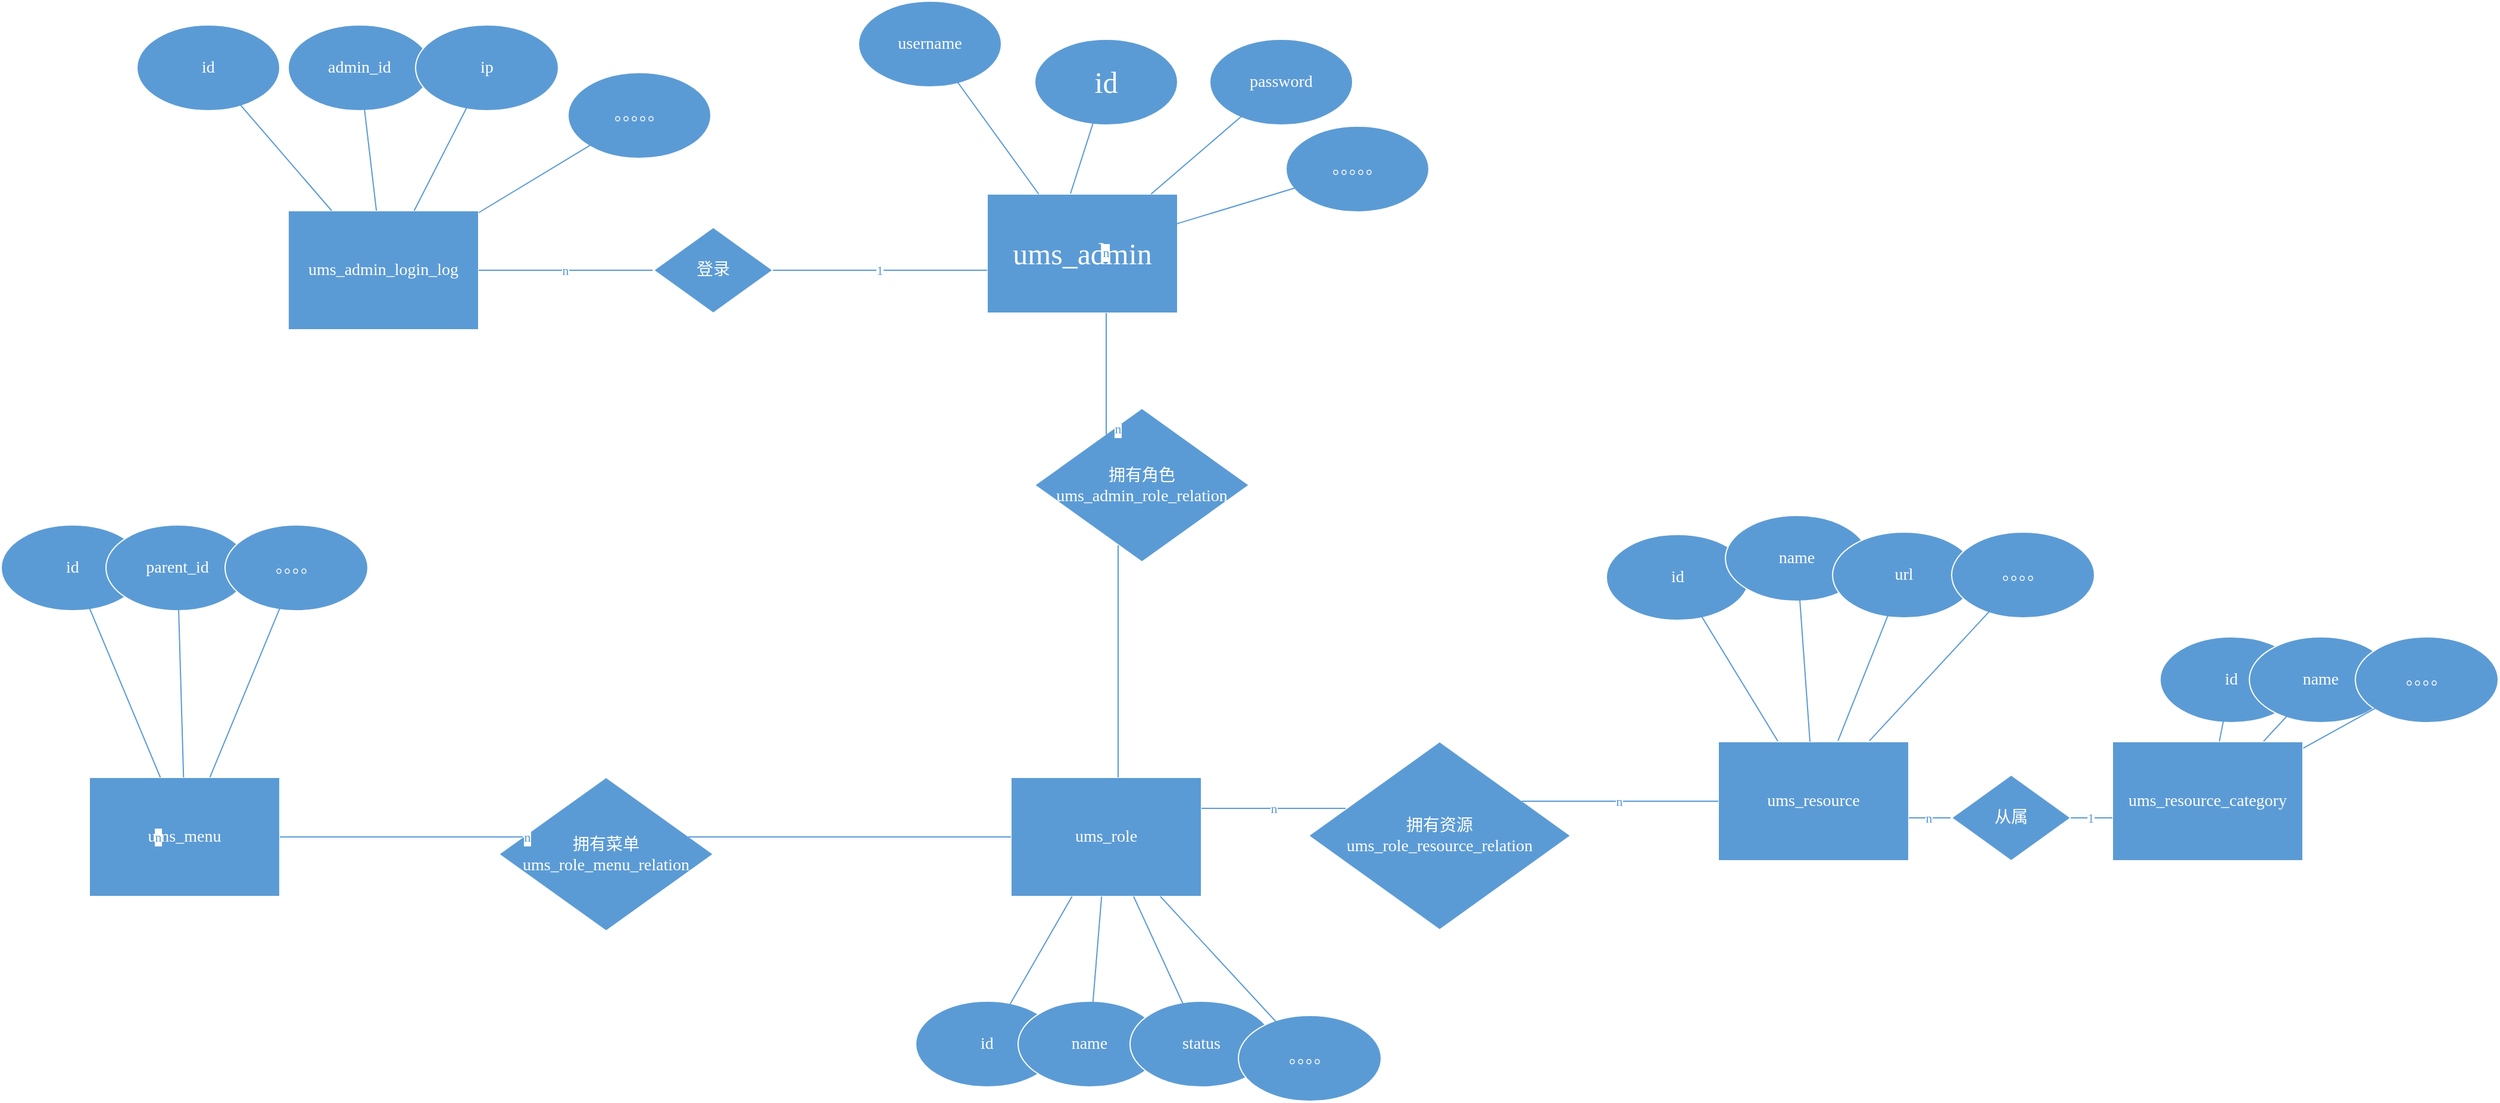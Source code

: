 <mxfile version="13.9.5" type="device"><diagram name="页-1" id="页-1"><mxGraphModel dx="1707" dy="987" grid="1" gridSize="10" guides="1" tooltips="1" connect="1" arrows="1" fold="1" page="1" pageScale="1" pageWidth="827" pageHeight="1169" math="0" shadow="0"><root><mxCell id="0"/><mxCell id="1" value="连接线" parent="0"/><mxCell id="2" value="&lt;font style=&quot;font-size:25px;font-family:SimSun;color:#ffffff;direction:ltr;letter-spacing:0px;line-height:120%;opacity:1&quot;&gt;ums_admin&lt;br/&gt;&lt;/font&gt;" style="verticalAlign=middle;align=center;vsdxID=1;fillColor=#5b9bd5;gradientColor=none;shape=stencil(nZBLDoAgDERP0z3SIyjew0SURgSD+Lu9kMZoXLhwN9O+tukAlrNpJg1SzDH4QW/URgNYgZTkjA4UkwJUgGXng+6DX1zLfmoymdXo17xh5zmRJ6Q42BWCfc2oJfdAr+Yv+AP9Cb7OJ3H/2JG1HNGz/84klThPVCc=);strokeColor=#ffffff;labelBackgroundColor=none;rounded=0;html=1;whiteSpace=wrap;" parent="1" vertex="1"><mxGeometry x="909" y="358" width="160" height="100" as="geometry"/></mxCell><mxCell id="3" style="vsdxID=2;fillColor=#5b9bd5;gradientColor=none;shape=stencil(vVHLDsIgEPwajiQI6RfU+h8bu22JCGRB2/69kG1iazx58DazM/vIjjBtmiCi0CplCjecbZ8nYc5Ca+snJJsLEqYTph0C4Ujh4XvmEaqzont41gkL96naodXKrGF6YSfQtUi0OXXDVlqPfJNP6usotUhYbJIUMmQb/GGrAxpRljVycDBuc1hKM2LclX8/7H9nFfB+82Cd45T2+mcspcSRmu4F);strokeColor=#ffffff;labelBackgroundColor=none;rounded=0;html=1;whiteSpace=wrap;" parent="1" vertex="1"><mxGeometry x="949" y="228" width="120" height="72" as="geometry"/></mxCell><mxCell id="4" style="vsdxID=3;fillColor=#5b9bd5;gradientColor=none;shape=stencil(XY9LDoAgDERP0z22MXGPeg8TUYgKBvF3eyFdKO5m2td2CiQ33a0KUGzBu0mdpg8aqAZEY7XyJkQF1ADJwXk1erfbnv3aJTKpxR1pw8VzpUgjKO7MtozOxn5QLDO0qDI2ivcGx/v2/nliiX+h5gE=);strokeColor=#5b9bd5;labelBackgroundColor=none;rounded=0;html=1;whiteSpace=wrap;" parent="3" vertex="1"><mxGeometry width="120" height="72" as="geometry"/></mxCell><mxCell id="5" value="&lt;font style=&quot;font-size:25px;font-family:SimSun;color:#ffffff;direction:ltr;letter-spacing:0px;line-height:120%;opacity:1&quot;&gt;id&lt;br/&gt;&lt;/font&gt;" style="text;vsdxID=2;fillColor=none;gradientColor=none;strokeColor=none;labelBackgroundColor=none;rounded=0;html=1;whiteSpace=wrap;verticalAlign=middle;align=center;;html=1;" parent="3" vertex="1"><mxGeometry width="120" height="72" as="geometry"/></mxCell><mxCell id="6" style="vsdxID=5;fillColor=#5b9bd5;gradientColor=none;shape=stencil(vVHLDsIgEPwajiQI6RfU+h8bu22JCGRB2/69kG1iazx58DazM/vIjjBtmiCi0CplCjecbZ8nYc5Ca+snJJsLEqYTph0C4Ujh4XvmEaqzont41gkL96naodXKrGF6YSfQtUi0OXXDVlqPfJNP6usotUhYbJIUMmQb/GGrAxpRljVycDBuc1hKM2LclX8/7H9nFfB+82Cd45T2+mcspcSRmu4F);strokeColor=#ffffff;labelBackgroundColor=none;rounded=0;html=1;whiteSpace=wrap;" parent="1" vertex="1"><mxGeometry x="801" y="196" width="120" height="72" as="geometry"/></mxCell><mxCell id="7" style="vsdxID=6;fillColor=#5b9bd5;gradientColor=none;shape=stencil(UzV2Ls5ILEhVNTIoLinKz04tz0wpyVA1dlE1MsrMy0gtyiwBslSNXVWNndPyi1LTi/JL81Ig/IJEkEoQKze/DGRCBUSfqQFIi5FBJQrXDaI0JzMPSamhkZmegTmKcqAGZPVABsIeiBOR5dDdBBSC+MfYFQA=);strokeColor=#5b9bd5;labelBackgroundColor=none;rounded=0;html=1;whiteSpace=wrap;" parent="6" vertex="1"><mxGeometry width="120" height="72" as="geometry"/></mxCell><mxCell id="8" value="&lt;font style=&quot;font-size:14px;font-family:SimSun;color:#ffffff;direction:ltr;letter-spacing:0px;line-height:120%;opacity:1&quot;&gt;username&lt;br/&gt;&lt;/font&gt;" style="text;vsdxID=5;fillColor=none;gradientColor=none;strokeColor=none;labelBackgroundColor=none;rounded=0;html=1;whiteSpace=wrap;verticalAlign=middle;align=center;;html=1;" parent="6" vertex="1"><mxGeometry width="120" height="72" as="geometry"/></mxCell><mxCell id="9" style="vsdxID=7;fillColor=#5b9bd5;gradientColor=none;shape=stencil(vVHLDsIgEPwajiQI6RfU+h8bu22JCGRB2/69kG1iazx58DazM/vIjjBtmiCi0CplCjecbZ8nYc5Ca+snJJsLEqYTph0C4Ujh4XvmEaqzont41gkL96naodXKrGF6YSfQtUi0OXXDVlqPfJNP6usotUhYbJIUMmQb/GGrAxpRljVycDBuc1hKM2LclX8/7H9nFfB+82Cd45T2+mcspcSRmu4F);strokeColor=#ffffff;labelBackgroundColor=none;rounded=0;html=1;whiteSpace=wrap;" parent="1" vertex="1"><mxGeometry x="1096" y="228" width="120" height="72" as="geometry"/></mxCell><mxCell id="10" style="vsdxID=8;fillColor=#5b9bd5;gradientColor=none;shape=stencil(UzV2Ls5ILEhVNTIoLinKz04tz0wpyVA1dlE1MsrMy0gtyiwBslSNXVWNndPyi1LTi/JL81Ig/IJEkEoQKze/DGRCBUSfqQFIi5FBJQrXDaI0JzMPSamuiaGeoRGKckMLAz1TM2QtQAbCKogrkeXQnQUUgnjJ2BUA);strokeColor=#5b9bd5;labelBackgroundColor=none;rounded=0;html=1;whiteSpace=wrap;" parent="9" vertex="1"><mxGeometry width="120" height="72" as="geometry"/></mxCell><mxCell id="11" value="&lt;font style=&quot;font-size:14px;font-family:SimSun;color:#ffffff;direction:ltr;letter-spacing:0px;line-height:120%;opacity:1&quot;&gt;password&lt;br/&gt;&lt;/font&gt;" style="text;vsdxID=7;fillColor=none;gradientColor=none;strokeColor=none;labelBackgroundColor=none;rounded=0;html=1;whiteSpace=wrap;verticalAlign=middle;align=center;;html=1;" parent="9" vertex="1"><mxGeometry width="120" height="72" as="geometry"/></mxCell><mxCell id="12" style="vsdxID=9;fillColor=#5b9bd5;gradientColor=none;shape=stencil(vVHLDsIgEPwajiQI6RfU+h8bu22JCGRB2/69kG1iazx58DazM/vIjjBtmiCi0CplCjecbZ8nYc5Ca+snJJsLEqYTph0C4Ujh4XvmEaqzont41gkL96naodXKrGF6YSfQtUi0OXXDVlqPfJNP6usotUhYbJIUMmQb/GGrAxpRljVycDBuc1hKM2LclX8/7H9nFfB+82Cd45T2+mcspcSRmu4F);strokeColor=#ffffff;labelBackgroundColor=none;rounded=0;html=1;whiteSpace=wrap;" parent="1" vertex="1"><mxGeometry x="1160" y="301" width="120" height="72" as="geometry"/></mxCell><mxCell id="13" style="vsdxID=10;fillColor=#5b9bd5;gradientColor=none;shape=stencil(UzV2Ls5ILEhVNTIoLinKz04tz0wpyVA1dlE1MsrMy0gtyiwBslSNXVWNndPyi1LTi/JL81Ig/IJEkEoQKze/DGRCBUSfqQFIi5FBJQrXDaI0JzMPSamuuZmesSWKckNDYz0LZB1ABsImiCOR5dBdBRSC+MjYFQA=);strokeColor=#5b9bd5;labelBackgroundColor=none;rounded=0;html=1;whiteSpace=wrap;" parent="12" vertex="1"><mxGeometry width="120" height="72" as="geometry"/></mxCell><mxCell id="14" value="&lt;p style=&quot;align:center;margin-left:0;margin-right:0;margin-top:0px;margin-bottom:0px;text-indent:0;valign:middle;direction:ltr;&quot;&gt;&lt;font style=&quot;font-size:14px;font-family:SimSun;color:#ffffff;direction:ltr;letter-spacing:0px;line-height:120%;opacity:1&quot;&gt;。。。。。&lt;/font&gt;&lt;font style=&quot;font-size:14px;font-family:Themed;color:#ffffff;direction:ltr;letter-spacing:0px;line-height:120%;opacity:1&quot;&gt;&lt;br/&gt;&lt;/font&gt;&lt;/p&gt;" style="text;vsdxID=9;fillColor=none;gradientColor=none;strokeColor=none;labelBackgroundColor=none;rounded=0;html=1;whiteSpace=wrap;verticalAlign=middle;align=center;;html=1;" parent="12" vertex="1"><mxGeometry width="120" height="72" as="geometry"/></mxCell><mxCell id="15" value="&lt;font style=&quot;font-size:14px;font-family:SimSun;color:#ffffff;direction:ltr;letter-spacing:0px;line-height:120%;opacity:1&quot;&gt;登录&lt;br/&gt;&lt;/font&gt;" style="verticalAlign=middle;align=center;vsdxID=11;fillColor=#5b9bd5;gradientColor=none;shape=stencil(nZBNDoUgDIRP0z3SeAKf3sNElEYEg/h3+wdpjIaFC3cz9OukDGC16HZWIMUSvBvVTl3QgD+QkqxWnkJUgDVg1TuvBu9W27Gf20QmNbktJRy8V4q0IsXJthDsG2YN2Qd7DS+4fGGz3Bfyc2Z2axT3J3syhjt6zvNS4hMXivUf);strokeColor=#ffffff;labelBackgroundColor=none;rounded=0;html=1;whiteSpace=wrap;" parent="1" vertex="1"><mxGeometry x="629" y="386" width="100" height="72" as="geometry"/></mxCell><mxCell id="16" style="vsdxID=12;fillColor=none;gradientColor=none;shape=stencil(fY9LDoAgDERP0z3SeALFe5iI0qhAEH+3F9KFxIW7mfa1nQI2m+m9Bim2GNysTxqiAWxBSrJGB4pJASrAZnRBT8HtdmDv+0xmtbojb7h4TuQJKW52NduOyYVsQVbij03iPcHpyt43TirxK6ge);strokeColor=#5b9bd5;labelBackgroundColor=#ffffff;rounded=0;html=1;whiteSpace=wrap;" parent="1" vertex="1"><mxGeometry x="729" y="412" width="180" height="20" as="geometry"/></mxCell><mxCell id="17" value="&lt;font style=&quot;font-size:11px;font-family:SimSun;color:#5c9bd5;direction:ltr;letter-spacing:0px;line-height:120%;opacity:1&quot;&gt;1&lt;br/&gt;&lt;/font&gt;" style="text;vsdxID=12;fillColor=none;gradientColor=none;strokeColor=none;labelBackgroundColor=#ffffff;rounded=0;html=1;whiteSpace=wrap;verticalAlign=middle;align=center;;html=1;" parent="16" vertex="1"><mxGeometry x="61.78" y="-2.42" width="56.44" height="24.84" as="geometry"/></mxCell><mxCell id="18" value="&lt;font style=&quot;font-size:14px;font-family:SimSun;color:#ffffff;direction:ltr;letter-spacing:0px;line-height:120%;opacity:1&quot;&gt;ums_admin_login_log&lt;br/&gt;&lt;/font&gt;" style="verticalAlign=middle;align=center;vsdxID=17;fillColor=#5b9bd5;gradientColor=none;shape=stencil(nZBLDoAgDERP0z3SIyjew0SURgSD+Lu9kMZoXLhwN9O+tukAlrNpJg1SzDH4QW/URgNYgZTkjA4UkwJUgGXng+6DX1zLfmoymdXo17xh5zmRJ6Q42BWCfc2oJfdAr+Yv+AP9Cb7OJ3H/2JG1HNGz/84klThPVCc=);strokeColor=#ffffff;labelBackgroundColor=none;rounded=0;html=1;whiteSpace=wrap;" parent="1" vertex="1"><mxGeometry x="322" y="372" width="160" height="100" as="geometry"/></mxCell><mxCell id="19" style="vsdxID=18;fillColor=none;gradientColor=none;shape=stencil(fY9LDoAgDERP0z3SeALFe5iI0qhAEH+3F9KFxIW7mfa1nQI2m+m9Bim2GNysTxqiAWxBSrJGB4pJASrAZnRBT8HtdmDv+0xmtbojb7h4TuQJKW52NduOyYVsQVbij03iPcHpyt43TirxK6ge);strokeColor=#5b9bd5;labelBackgroundColor=#ffffff;rounded=0;html=1;whiteSpace=wrap;" parent="1" vertex="1"><mxGeometry x="482" y="412" width="146" height="20" as="geometry"/></mxCell><mxCell id="20" value="&lt;font style=&quot;font-size:11px;font-family:SimSun;color:#5c9bd5;direction:ltr;letter-spacing:0px;line-height:120%;opacity:1&quot;&gt;n&lt;br/&gt;&lt;/font&gt;" style="text;vsdxID=18;fillColor=none;gradientColor=none;strokeColor=none;labelBackgroundColor=#ffffff;rounded=0;html=1;whiteSpace=wrap;verticalAlign=middle;align=center;;html=1;" parent="19" vertex="1"><mxGeometry x="45.13" y="-2.42" width="56.44" height="24.84" as="geometry"/></mxCell><mxCell id="21" style="vsdxID=23;fillColor=#5b9bd5;gradientColor=none;shape=stencil(vVHLDsIgEPwajiQI6RfU+h8bu22JCGRB2/69kG1iazx58DazM/vIjjBtmiCi0CplCjecbZ8nYc5Ca+snJJsLEqYTph0C4Ujh4XvmEaqzont41gkL96naodXKrGF6YSfQtUi0OXXDVlqPfJNP6usotUhYbJIUMmQb/GGrAxpRljVycDBuc1hKM2LclX8/7H9nFfB+82Cd45T2+mcspcSRmu4F);strokeColor=#ffffff;labelBackgroundColor=none;rounded=0;html=1;whiteSpace=wrap;" parent="1" vertex="1"><mxGeometry x="322" y="216" width="120" height="72" as="geometry"/></mxCell><mxCell id="22" style="vsdxID=24;fillColor=#5b9bd5;gradientColor=none;shape=stencil(XY9bDoQgDEVX01+DbQYX4GMfJKKQGcEAzmP3A+mH6N9te257C9RHo3YNKGIK/qk/dk4GaABE64wONmUFNAL1iw96Df5wM9e7KmRRm3+XDV/2PUSxoPhdyonRl3UVKtumkxcaW9nIrnZkcV7ikPXsniq3+CMa/w==);strokeColor=#5b9bd5;labelBackgroundColor=none;rounded=0;html=1;whiteSpace=wrap;" parent="21" vertex="1"><mxGeometry width="120" height="72" as="geometry"/></mxCell><mxCell id="23" value="&lt;font style=&quot;font-size:14px;font-family:SimSun;color:#ffffff;direction:ltr;letter-spacing:0px;line-height:120%;opacity:1&quot;&gt;admin_id&lt;br/&gt;&lt;/font&gt;" style="text;vsdxID=23;fillColor=none;gradientColor=none;strokeColor=none;labelBackgroundColor=none;rounded=0;html=1;whiteSpace=wrap;verticalAlign=middle;align=center;;html=1;" parent="21" vertex="1"><mxGeometry width="120" height="72" as="geometry"/></mxCell><mxCell id="24" style="vsdxID=25;fillColor=#5b9bd5;gradientColor=none;shape=stencil(vVHLDsIgEPwajiQI6RfU+h8bu22JCGRB2/69kG1iazx58DazM/vIjjBtmiCi0CplCjecbZ8nYc5Ca+snJJsLEqYTph0C4Ujh4XvmEaqzont41gkL96naodXKrGF6YSfQtUi0OXXDVlqPfJNP6usotUhYbJIUMmQb/GGrAxpRljVycDBuc1hKM2LclX8/7H9nFfB+82Cd45T2+mcspcSRmu4F);strokeColor=#ffffff;labelBackgroundColor=none;rounded=0;html=1;whiteSpace=wrap;" parent="1" vertex="1"><mxGeometry x="429" y="216" width="120" height="72" as="geometry"/></mxCell><mxCell id="25" style="vsdxID=26;fillColor=#5b9bd5;gradientColor=none;shape=stencil(UzV2Ls5ILEhVNTIoLinKz04tz0wpyVA1dlE1MsrMy0gtyiwBslSNXVWNndPyi1LTi/JL81Ig/IJEkEoQKze/DGRCBUSfqQFIi5FBJQrXDaI0JzMPSamuIYpSI0MzPTNzZOVABsIaiAuR5dCdBBSCeMfYFQA=);strokeColor=#5b9bd5;labelBackgroundColor=none;rounded=0;html=1;whiteSpace=wrap;" parent="24" vertex="1"><mxGeometry width="120" height="72" as="geometry"/></mxCell><mxCell id="26" value="&lt;font style=&quot;font-size:14px;font-family:SimSun;color:#ffffff;direction:ltr;letter-spacing:0px;line-height:120%;opacity:1&quot;&gt;ip&lt;br/&gt;&lt;/font&gt;" style="text;vsdxID=25;fillColor=none;gradientColor=none;strokeColor=none;labelBackgroundColor=none;rounded=0;html=1;whiteSpace=wrap;verticalAlign=middle;align=center;;html=1;" parent="24" vertex="1"><mxGeometry width="120" height="72" as="geometry"/></mxCell><mxCell id="27" style="vsdxID=27;fillColor=#5b9bd5;gradientColor=none;shape=stencil(vVHLDsIgEPwajiQI6RfU+h8bu22JCGRB2/69kG1iazx58DazM/vIjjBtmiCi0CplCjecbZ8nYc5Ca+snJJsLEqYTph0C4Ujh4XvmEaqzont41gkL96naodXKrGF6YSfQtUi0OXXDVlqPfJNP6usotUhYbJIUMmQb/GGrAxpRljVycDBuc1hKM2LclX8/7H9nFfB+82Cd45T2+mcspcSRmu4F);strokeColor=#ffffff;labelBackgroundColor=none;rounded=0;html=1;whiteSpace=wrap;" parent="1" vertex="1"><mxGeometry x="195" y="216" width="120" height="72" as="geometry"/></mxCell><mxCell id="28" style="vsdxID=28;fillColor=#5b9bd5;gradientColor=none;shape=stencil(XY9LDoUgDEVX06nBNmIc+9mHiShEBYP4PrsX0sHDN7ttz21vgdpTj4cCFGfwblVvMwUN1AGisVp5E6IC6oHa2Xm1eHfZietjTGRSu3ulDR/2VSJZUHwf5cDoZmyGliQLbB44lrKQdW6J4neKU+az/1ixxS9RfwM=);strokeColor=#5b9bd5;labelBackgroundColor=none;rounded=0;html=1;whiteSpace=wrap;" parent="27" vertex="1"><mxGeometry width="120" height="72" as="geometry"/></mxCell><mxCell id="29" value="&lt;font style=&quot;font-size:14px;font-family:SimSun;color:#ffffff;direction:ltr;letter-spacing:0px;line-height:120%;opacity:1&quot;&gt;id&lt;br/&gt;&lt;/font&gt;" style="text;vsdxID=27;fillColor=none;gradientColor=none;strokeColor=none;labelBackgroundColor=none;rounded=0;html=1;whiteSpace=wrap;verticalAlign=middle;align=center;;html=1;" parent="27" vertex="1"><mxGeometry width="120" height="72" as="geometry"/></mxCell><mxCell id="30" style="vsdxID=29;fillColor=#5b9bd5;gradientColor=none;shape=stencil(vVHLDsIgEPwajiQI6RfU+h8bu22JCGRB2/69kG1iazx58DazM/vIjjBtmiCi0CplCjecbZ8nYc5Ca+snJJsLEqYTph0C4Ujh4XvmEaqzont41gkL96naodXKrGF6YSfQtUi0OXXDVlqPfJNP6usotUhYbJIUMmQb/GGrAxpRljVycDBuc1hKM2LclX8/7H9nFfB+82Cd45T2+mcspcSRmu4F);strokeColor=#ffffff;labelBackgroundColor=none;rounded=0;html=1;whiteSpace=wrap;" parent="1" vertex="1"><mxGeometry x="557" y="256" width="120" height="72" as="geometry"/></mxCell><mxCell id="31" style="vsdxID=30;fillColor=#5b9bd5;gradientColor=none;shape=stencil(XY9NDoQgDIVP06UG26gH8OceJjJCVDCIM3r7gXQhunttv9e+AjW7GjYJKHbv7Cx/evQKqAVEbZR02gcF1AE1H+vk5OxhRq63IZJRrfYbN5zsK0W0oLgeZc/ook2CZhXm5YMuKsqpTh1B3Jc4ZDp7pwot/oi6Pw==);strokeColor=#5b9bd5;labelBackgroundColor=none;rounded=0;html=1;whiteSpace=wrap;" parent="30" vertex="1"><mxGeometry width="120" height="72" as="geometry"/></mxCell><mxCell id="32" value="&lt;font style=&quot;font-size:14px;font-family:SimSun;color:#ffffff;direction:ltr;letter-spacing:0px;line-height:120%;opacity:1&quot;&gt;。。。。。&lt;br/&gt;&lt;/font&gt;" style="text;vsdxID=29;fillColor=none;gradientColor=none;strokeColor=none;labelBackgroundColor=none;rounded=0;html=1;whiteSpace=wrap;verticalAlign=middle;align=center;;html=1;" parent="30" vertex="1"><mxGeometry width="120" height="72" as="geometry"/></mxCell><mxCell id="33" value="&lt;font style=&quot;font-size:14px;font-family:SimSun;color:#ffffff;direction:ltr;letter-spacing:0px;line-height:120%;opacity:1&quot;&gt;ums_role&lt;br/&gt;&lt;/font&gt;" style="verticalAlign=middle;align=center;vsdxID=32;fillColor=#5b9bd5;gradientColor=none;shape=stencil(nZBLDoAgDERP0z3SIyjew0SURgSD+Lu9kMZoXLhwN9O+tukAlrNpJg1SzDH4QW/URgNYgZTkjA4UkwJUgGXng+6DX1zLfmoymdXo17xh5zmRJ6Q42BWCfc2oJfdAr+Yv+AP9Cb7OJ3H/2JG1HNGz/84klThPVCc=);strokeColor=#ffffff;labelBackgroundColor=none;rounded=0;html=1;whiteSpace=wrap;" parent="1" vertex="1"><mxGeometry x="929" y="848" width="160" height="100" as="geometry"/></mxCell><mxCell id="34" value="&lt;p style=&quot;align:center;margin-left:0;margin-right:0;margin-top:0px;margin-bottom:0px;text-indent:0;valign:middle;direction:ltr;&quot;&gt;&lt;font style=&quot;font-size:14px;font-family:SimSun;color:#ffffff;direction:ltr;letter-spacing:0px;line-height:120%;opacity:1&quot;&gt;拥有角色&lt;br/&gt;&lt;/font&gt;&lt;font style=&quot;font-size:14px;font-family:Themed;color:#ffffff;direction:ltr;letter-spacing:0px;line-height:120%;opacity:1&quot;&gt;ums_admin_role_relation&lt;/font&gt;&lt;font style=&quot;font-size:14px;font-family:Themed;color:#ffffff;direction:ltr;letter-spacing:0px;line-height:120%;opacity:1&quot;&gt;&lt;br/&gt;&lt;/font&gt;&lt;/p&gt;" style="verticalAlign=middle;align=center;vsdxID=36;fillColor=#5b9bd5;gradientColor=none;shape=stencil(nZBNDoUgDIRP0z3SeAKf3sNElEYEg/h3+wdpjIaFC3cz9OukDGC16HZWIMUSvBvVTl3QgD+QkqxWnkJUgDVg1TuvBu9W27Gf20QmNbktJRy8V4q0IsXJthDsG2YN2Qd7DS+4fGGz3Bfyc2Z2axT3J3syhjt6zvNS4hMXivUf);strokeColor=#ffffff;labelBackgroundColor=none;rounded=0;html=1;whiteSpace=wrap;" parent="1" vertex="1"><mxGeometry x="949" y="538" width="180" height="129" as="geometry"/></mxCell><mxCell id="35" style="vsdxID=37;fillColor=none;gradientColor=none;shape=stencil(dY9JDoAgDEVP0z3SeAKHe5CI0qhAEKfbC+nCIXH3f/va/gJWi1FegxRLDG7UO3XRANYgJVmjA8WkABvAqndBD8GttmPvVSazmt2WNxw8V4o8IsXJthDsW2Ynsv/si0ziPsHpnr1vnFTiV7C5AA==);strokeColor=#5b9bd5;labelBackgroundColor=#ffffff;rounded=0;html=1;whiteSpace=wrap;;flipV=1;" parent="1" vertex="1"><mxGeometry x="999" y="458" width="20" height="102" as="geometry"/></mxCell><mxCell id="40" value="&lt;font style=&quot;font-size:11px;font-family:SimSun;color:#5c9bd5;direction:ltr;letter-spacing:0px;line-height:120%;opacity:1&quot;&gt;n&lt;br/&gt;&lt;/font&gt;" style="text;vsdxID=37;fillColor=none;gradientColor=none;strokeColor=none;labelBackgroundColor=#ffffff;rounded=0;html=1;whiteSpace=wrap;verticalAlign=middle;align=center;;html=1;" parent="35" vertex="1"><mxGeometry x="-18.22" y="-63.42" width="56.44" height="24.84" as="geometry"/></mxCell><mxCell id="41" style="vsdxID=42;fillColor=none;gradientColor=none;shape=stencil(dY9JDoAgDEVP0z3SeAKHe5CI0qhAEKfbC+nCIXH3f/va/gJWi1FegxRLDG7UO3XRANYgJVmjA8WkABvAqndBD8GttmPvVSazmt2WNxw8V4o8IsXJthDsW2Ynsv/si0ziPsHpnr1vnFTiV7C5AA==);strokeColor=#5b9bd5;labelBackgroundColor=#ffffff;rounded=0;html=1;whiteSpace=wrap;;flipV=1;" parent="1" vertex="1"><mxGeometry x="1009" y="653" width="20" height="195" as="geometry"/></mxCell><mxCell id="46" value="&lt;font style=&quot;font-size:11px;font-family:SimSun;color:#5c9bd5;direction:ltr;letter-spacing:0px;line-height:120%;opacity:1&quot;&gt;n&lt;br/&gt;&lt;/font&gt;" style="text;vsdxID=42;fillColor=none;gradientColor=none;strokeColor=none;labelBackgroundColor=#ffffff;rounded=0;html=1;whiteSpace=wrap;verticalAlign=middle;align=center;;html=1;" parent="41" vertex="1"><mxGeometry x="-18.22" y="-110.22" width="56.44" height="24.84" as="geometry"/></mxCell><mxCell id="47" value="&lt;font style=&quot;font-size:14px;font-family:SimSun;color:#ffffff;direction:ltr;letter-spacing:0px;line-height:120%;opacity:1&quot;&gt;ums_resource&lt;br/&gt;&lt;/font&gt;" style="verticalAlign=middle;align=center;vsdxID=48;fillColor=#5b9bd5;gradientColor=none;shape=stencil(nZBLDoAgDERP0z3SIyjew0SURgSD+Lu9kMZoXLhwN9O+tukAlrNpJg1SzDH4QW/URgNYgZTkjA4UkwJUgGXng+6DX1zLfmoymdXo17xh5zmRJ6Q42BWCfc2oJfdAr+Yv+AP9Cb7OJ3H/2JG1HNGz/84klThPVCc=);strokeColor=#ffffff;labelBackgroundColor=none;rounded=0;html=1;whiteSpace=wrap;" parent="1" vertex="1"><mxGeometry x="1523" y="818" width="160" height="100" as="geometry"/></mxCell><mxCell id="48" value="&lt;font style=&quot;font-size:14px;font-family:SimSun;color:#ffffff;direction:ltr;letter-spacing:0px;line-height:120%;opacity:1&quot;&gt;ums_resource_category&lt;br/&gt;&lt;/font&gt;" style="verticalAlign=middle;align=center;vsdxID=50;fillColor=#5b9bd5;gradientColor=none;shape=stencil(nZBLDoAgDERP0z3SIyjew0SURgSD+Lu9kMZoXLhwN9O+tukAlrNpJg1SzDH4QW/URgNYgZTkjA4UkwJUgGXng+6DX1zLfmoymdXo17xh5zmRJ6Q42BWCfc2oJfdAr+Yv+AP9Cb7OJ3H/2JG1HNGz/84klThPVCc=);strokeColor=#ffffff;labelBackgroundColor=none;rounded=0;html=1;whiteSpace=wrap;" parent="1" vertex="1"><mxGeometry x="1854" y="818" width="160" height="100" as="geometry"/></mxCell><mxCell id="49" value="&lt;p style=&quot;align:center;margin-left:0;margin-right:0;margin-top:0px;margin-bottom:0px;text-indent:0;valign:middle;direction:ltr;&quot;&gt;&lt;font style=&quot;font-size:14px;font-family:SimSun;color:#ffffff;direction:ltr;letter-spacing:0px;line-height:120%;opacity:1&quot;&gt;拥有资源&lt;br/&gt;&lt;/font&gt;&lt;font style=&quot;font-size:14px;font-family:Themed;color:#ffffff;direction:ltr;letter-spacing:0px;line-height:120%;opacity:1&quot;&gt;ums_role_resource_relation&lt;br/&gt;&lt;/font&gt;&lt;/p&gt;" style="verticalAlign=middle;align=center;vsdxID=52;fillColor=#5b9bd5;gradientColor=none;shape=stencil(nZBNDoUgDIRP0z3SeAKf3sNElEYEg/h3+wdpjIaFC3cz9OukDGC16HZWIMUSvBvVTl3QgD+QkqxWnkJUgDVg1TuvBu9W27Gf20QmNbktJRy8V4q0IsXJthDsG2YN2Qd7DS+4fGGz3Bfyc2Z2axT3J3syhjt6zvNS4hMXivUf);strokeColor=#ffffff;labelBackgroundColor=none;rounded=0;html=1;whiteSpace=wrap;" parent="1" vertex="1"><mxGeometry x="1179" y="818" width="220" height="158" as="geometry"/></mxCell><mxCell id="50" value="&lt;font style=&quot;font-size:14px;font-family:SimSun;color:#ffffff;direction:ltr;letter-spacing:0px;line-height:120%;opacity:1&quot;&gt;从属&lt;br/&gt;&lt;/font&gt;" style="verticalAlign=middle;align=center;vsdxID=53;fillColor=#5b9bd5;gradientColor=none;shape=stencil(nZBNDoUgDIRP0z3SeAKf3sNElEYEg/h3+wdpjIaFC3cz9OukDGC16HZWIMUSvBvVTl3QgD+QkqxWnkJUgDVg1TuvBu9W27Gf20QmNbktJRy8V4q0IsXJthDsG2YN2Qd7DS+4fGGz3Bfyc2Z2axT3J3syhjt6zvNS4hMXivUf);strokeColor=#ffffff;labelBackgroundColor=none;rounded=0;html=1;whiteSpace=wrap;" parent="1" vertex="1"><mxGeometry x="1719" y="846" width="100" height="72" as="geometry"/></mxCell><mxCell id="51" style="vsdxID=54;fillColor=none;gradientColor=none;shape=stencil(fY9LDoAgDERP0z3SeALFe5iI0qhAEH+3F9KFxIW7mfa1nQI2m+m9Bim2GNysTxqiAWxBSrJGB4pJASrAZnRBT8HtdmDv+0xmtbojb7h4TuQJKW52NduOyYVsQVbij03iPcHpyt43TirxK6ge);strokeColor=#5b9bd5;labelBackgroundColor=#ffffff;rounded=0;html=1;whiteSpace=wrap;" parent="1" vertex="1"><mxGeometry x="1683" y="872" width="35" height="20" as="geometry"/></mxCell><mxCell id="52" value="&lt;font style=&quot;font-size:11px;font-family:SimSun;color:#5c9bd5;direction:ltr;letter-spacing:0px;line-height:120%;opacity:1&quot;&gt;n&lt;br/&gt;&lt;/font&gt;" style="text;vsdxID=54;fillColor=none;gradientColor=none;strokeColor=none;labelBackgroundColor=#ffffff;rounded=0;html=1;whiteSpace=wrap;verticalAlign=middle;align=center;;html=1;" parent="51" vertex="1"><mxGeometry x="-10.52" y="-2.42" width="56.44" height="24.84" as="geometry"/></mxCell><mxCell id="53" style="vsdxID=59;fillColor=none;gradientColor=none;shape=stencil(fY9LDoAgDERP0z3SeALFe5iI0qhAEH+3F9KFxIW7mfa1nQI2m+m9Bim2GNysTxqiAWxBSrJGB4pJASrAZnRBT8HtdmDv+0xmtbojb7h4TuQJKW52NduOyYVsQVbij03iPcHpyt43TirxK6ge);strokeColor=#5b9bd5;labelBackgroundColor=#ffffff;rounded=0;html=1;whiteSpace=wrap;" parent="1" vertex="1"><mxGeometry x="1819" y="872" width="35" height="20" as="geometry"/></mxCell><mxCell id="54" value="&lt;font style=&quot;font-size:11px;font-family:SimSun;color:#5c9bd5;direction:ltr;letter-spacing:0px;line-height:120%;opacity:1&quot;&gt;1&lt;br/&gt;&lt;/font&gt;" style="text;vsdxID=59;fillColor=none;gradientColor=none;strokeColor=none;labelBackgroundColor=#ffffff;rounded=0;html=1;whiteSpace=wrap;verticalAlign=middle;align=center;;html=1;" parent="53" vertex="1"><mxGeometry x="-10.52" y="-2.42" width="56.44" height="24.84" as="geometry"/></mxCell><mxCell id="55" style="vsdxID=64;fillColor=none;gradientColor=none;shape=stencil(fY9LDoAgDERP0z3SeALFe5iI0qhAEH+3F9KFxIW7mfa1nQI2m+m9Bim2GNysTxqiAWxBSrJGB4pJASrAZnRBT8HtdmDv+0xmtbojb7h4TuQJKW52NduOyYVsQVbij03iPcHpyt43TirxK6ge);strokeColor=#5b9bd5;labelBackgroundColor=#ffffff;rounded=0;html=1;whiteSpace=wrap;" parent="1" vertex="1"><mxGeometry x="1089" y="864" width="121" height="20" as="geometry"/></mxCell><mxCell id="56" value="&lt;font style=&quot;font-size:11px;font-family:SimSun;color:#5c9bd5;direction:ltr;letter-spacing:0px;line-height:120%;opacity:1&quot;&gt;n&lt;br/&gt;&lt;/font&gt;" style="text;vsdxID=64;fillColor=none;gradientColor=none;strokeColor=none;labelBackgroundColor=#ffffff;rounded=0;html=1;whiteSpace=wrap;verticalAlign=middle;align=center;;html=1;" parent="55" vertex="1"><mxGeometry x="32.72" y="-2.42" width="56.44" height="24.84" as="geometry"/></mxCell><mxCell id="57" value="&lt;p style=&quot;align:center;margin-left:0;margin-right:0;margin-top:0px;margin-bottom:0px;text-indent:0;valign:middle;direction:ltr;&quot;&gt;&lt;font style=&quot;font-size:14px;font-family:SimSun;color:#ffffff;direction:ltr;letter-spacing:0px;line-height:120%;opacity:1&quot;&gt;拥有菜单&lt;br/&gt;&lt;/font&gt;&lt;font style=&quot;font-size:14px;font-family:Themed;color:#ffffff;direction:ltr;letter-spacing:0px;line-height:120%;opacity:1&quot;&gt;ums_role_menu_relation&lt;br/&gt;&lt;/font&gt;&lt;/p&gt;" style="verticalAlign=middle;align=center;vsdxID=74;fillColor=#5b9bd5;gradientColor=none;shape=stencil(nZBNDoUgDIRP0z3SeAKf3sNElEYEg/h3+wdpjIaFC3cz9OukDGC16HZWIMUSvBvVTl3QgD+QkqxWnkJUgDVg1TuvBu9W27Gf20QmNbktJRy8V4q0IsXJthDsG2YN2Qd7DS+4fGGz3Bfyc2Z2axT3J3syhjt6zvNS4hMXivUf);strokeColor=#ffffff;labelBackgroundColor=none;rounded=0;html=1;whiteSpace=wrap;" parent="1" vertex="1"><mxGeometry x="499" y="848" width="180" height="129" as="geometry"/></mxCell><mxCell id="58" style="vsdxID=75;fillColor=none;gradientColor=none;shape=stencil(fY9LDoAgDERP0z3SeALFe5iI0qhAEH+3F9KFxIW7mfa1nQI2m+m9Bim2GNysTxqiAWxBSrJGB4pJASrAZnRBT8HtdmDv+0xmtbojb7h4TuQJKW52NduOyYVsQVbij03iPcHpyt43TirxK6ge);strokeColor=#5b9bd5;labelBackgroundColor=#ffffff;rounded=0;html=1;whiteSpace=wrap;;flipH=1;" parent="1" vertex="1"><mxGeometry x="658" y="888" width="271" height="20" as="geometry"/></mxCell><mxCell id="63" value="&lt;font style=&quot;font-size:11px;font-family:SimSun;color:#5c9bd5;direction:ltr;letter-spacing:0px;line-height:120%;opacity:1&quot;&gt;n&lt;br/&gt;&lt;/font&gt;" style="text;vsdxID=75;fillColor=none;gradientColor=none;strokeColor=none;labelBackgroundColor=#ffffff;rounded=0;html=1;whiteSpace=wrap;verticalAlign=middle;align=center;;html=1;" parent="58" vertex="1"><mxGeometry x="-163.5" y="-2.42" width="56.44" height="24.84" as="geometry"/></mxCell><mxCell id="64" value="&lt;font style=&quot;font-size:14px;font-family:SimSun;color:#ffffff;direction:ltr;letter-spacing:0px;line-height:120%;opacity:1&quot;&gt;ums_menu&lt;br/&gt;&lt;/font&gt;" style="verticalAlign=middle;align=center;vsdxID=80;fillColor=#5b9bd5;gradientColor=none;shape=stencil(nZBLDoAgDERP0z3SIyjew0SURgSD+Lu9kMZoXLhwN9O+tukAlrNpJg1SzDH4QW/URgNYgZTkjA4UkwJUgGXng+6DX1zLfmoymdXo17xh5zmRJ6Q42BWCfc2oJfdAr+Yv+AP9Cb7OJ3H/2JG1HNGz/84klThPVCc=);strokeColor=#ffffff;labelBackgroundColor=none;rounded=0;html=1;whiteSpace=wrap;" parent="1" vertex="1"><mxGeometry x="155" y="848" width="160" height="100" as="geometry"/></mxCell><mxCell id="65" style="vsdxID=81;fillColor=none;gradientColor=none;shape=stencil(fY9LDoAgDERP0z3SeALFe5iI0qhAEH+3F9KFxIW7mfa1nQI2m+m9Bim2GNysTxqiAWxBSrJGB4pJASrAZnRBT8HtdmDv+0xmtbojb7h4TuQJKW52NduOyYVsQVbij03iPcHpyt43TirxK6ge);strokeColor=#5b9bd5;labelBackgroundColor=#ffffff;rounded=0;html=1;whiteSpace=wrap;;flipH=1;" parent="1" vertex="1"><mxGeometry x="315" y="888" width="204" height="20" as="geometry"/></mxCell><mxCell id="70" value="&lt;font style=&quot;font-size:11px;font-family:SimSun;color:#5c9bd5;direction:ltr;letter-spacing:0px;line-height:120%;opacity:1&quot;&gt;n&lt;br/&gt;&lt;/font&gt;" style="text;vsdxID=81;fillColor=none;gradientColor=none;strokeColor=none;labelBackgroundColor=#ffffff;rounded=0;html=1;whiteSpace=wrap;verticalAlign=middle;align=center;;html=1;" parent="65" vertex="1"><mxGeometry x="-130.2" y="-2.42" width="56.44" height="24.84" as="geometry"/></mxCell><mxCell id="71" style="vsdxID=91;fillColor=none;gradientColor=none;shape=stencil(fY9LDoAgDERP0z3SeALFe5iI0qhAEH+3F9KFxIW7mfa1nQI2m+m9Bim2GNysTxqiAWxBSrJGB4pJASrAZnRBT8HtdmDv+0xmtbojb7h4TuQJKW52NduOyYVsQVbij03iPcHpyt43TirxK6ge);strokeColor=#5b9bd5;labelBackgroundColor=#ffffff;rounded=0;html=1;whiteSpace=wrap;" parent="1" vertex="1"><mxGeometry x="1358" y="858" width="165" height="20" as="geometry"/></mxCell><mxCell id="72" value="&lt;font style=&quot;font-size:11px;font-family:SimSun;color:#5c9bd5;direction:ltr;letter-spacing:0px;line-height:120%;opacity:1&quot;&gt;n&lt;br/&gt;&lt;/font&gt;" style="text;vsdxID=91;fillColor=none;gradientColor=none;strokeColor=none;labelBackgroundColor=#ffffff;rounded=0;html=1;whiteSpace=wrap;verticalAlign=middle;align=center;;html=1;" parent="71" vertex="1"><mxGeometry x="54.36" y="-2.42" width="56.44" height="24.84" as="geometry"/></mxCell><mxCell id="73" style="vsdxID=96;fillColor=#5b9bd5;gradientColor=none;shape=stencil(vVHLDsIgEPwajiQI6RfU+h8bu22JCGRB2/69kG1iazx58DazM/vIjjBtmiCi0CplCjecbZ8nYc5Ca+snJJsLEqYTph0C4Ujh4XvmEaqzont41gkL96naodXKrGF6YSfQtUi0OXXDVlqPfJNP6usotUhYbJIUMmQb/GGrAxpRljVycDBuc1hKM2LclX8/7H9nFfB+82Cd45T2+mcspcSRmu4F);strokeColor=#ffffff;labelBackgroundColor=none;rounded=0;html=1;whiteSpace=wrap;" parent="1" vertex="1"><mxGeometry x="849" y="1036" width="120" height="72" as="geometry"/></mxCell><mxCell id="74" style="vsdxID=97;fillColor=#5b9bd5;gradientColor=none;shape=stencil(XU9JDoQwDHtNjqCSaA6cWf6BRIdWM7SolO33NMqB5WY7duIAVbPpJg2o5hj8T2+2jwaoBkTrjA42JgTUAFVfH/QQ/OJ64VPHTkajX3nDLrmP4giq40Fbsf6tu1kLVeZUPuxZgZizcGUSuG5Jzfvs3StJ8hM1Jw==);strokeColor=#5b9bd5;labelBackgroundColor=none;rounded=0;html=1;whiteSpace=wrap;" parent="73" vertex="1"><mxGeometry width="120" height="72" as="geometry"/></mxCell><mxCell id="75" value="&lt;font style=&quot;font-size:14px;font-family:SimSun;color:#ffffff;direction:ltr;letter-spacing:0px;line-height:120%;opacity:1&quot;&gt;id&lt;br/&gt;&lt;/font&gt;" style="text;vsdxID=96;fillColor=none;gradientColor=none;strokeColor=none;labelBackgroundColor=none;rounded=0;html=1;whiteSpace=wrap;verticalAlign=middle;align=center;;html=1;" parent="73" vertex="1"><mxGeometry width="120" height="72" as="geometry"/></mxCell><mxCell id="76" style="vsdxID=98;fillColor=#5b9bd5;gradientColor=none;shape=stencil(vVHLDsIgEPwajiQI6RfU+h8bu22JCGRB2/69kG1iazx58DazM/vIjjBtmiCi0CplCjecbZ8nYc5Ca+snJJsLEqYTph0C4Ujh4XvmEaqzont41gkL96naodXKrGF6YSfQtUi0OXXDVlqPfJNP6usotUhYbJIUMmQb/GGrAxpRljVycDBuc1hKM2LclX8/7H9nFfB+82Cd45T2+mcspcSRmu4F);strokeColor=#ffffff;labelBackgroundColor=none;rounded=0;html=1;whiteSpace=wrap;" parent="1" vertex="1"><mxGeometry x="935" y="1036" width="120" height="72" as="geometry"/></mxCell><mxCell id="77" style="vsdxID=99;fillColor=#5b9bd5;gradientColor=none;shape=stencil(XU9BDoMwDHtNjqCSgLQ7sH8gtdBqo0WlY+P3NMoB2M127MQBalc7LAZQrSmGl/k6nSxQB4jOWxNdygioB2rHEM0Uw8dr4cvATkZz2HjDT3KN4giq/UafYn07f7U+yppu7qJCLFk4Ixmcp6TldfZfK0vyEvUH);strokeColor=#5b9bd5;labelBackgroundColor=none;rounded=0;html=1;whiteSpace=wrap;" parent="76" vertex="1"><mxGeometry width="120" height="72" as="geometry"/></mxCell><mxCell id="78" value="&lt;font style=&quot;font-size:14px;font-family:SimSun;color:#ffffff;direction:ltr;letter-spacing:0px;line-height:120%;opacity:1&quot;&gt;name&lt;br/&gt;&lt;/font&gt;" style="text;vsdxID=98;fillColor=none;gradientColor=none;strokeColor=none;labelBackgroundColor=none;rounded=0;html=1;whiteSpace=wrap;verticalAlign=middle;align=center;;html=1;" parent="76" vertex="1"><mxGeometry width="120" height="72" as="geometry"/></mxCell><mxCell id="79" style="vsdxID=100;fillColor=#5b9bd5;gradientColor=none;shape=stencil(vVHLDsIgEPwajiQI6RfU+h8bu22JCGRB2/69kG1iazx58DazM/vIjjBtmiCi0CplCjecbZ8nYc5Ca+snJJsLEqYTph0C4Ujh4XvmEaqzont41gkL96naodXKrGF6YSfQtUi0OXXDVlqPfJNP6usotUhYbJIUMmQb/GGrAxpRljVycDBuc1hKM2LclX8/7H9nFfB+82Cd45T2+mcspcSRmu4F);strokeColor=#ffffff;labelBackgroundColor=none;rounded=0;html=1;whiteSpace=wrap;" parent="1" vertex="1"><mxGeometry x="1029" y="1036" width="120" height="72" as="geometry"/></mxCell><mxCell id="80" style="vsdxID=101;fillColor=#5b9bd5;gradientColor=none;shape=stencil(UzV2Ls5ILEhVNTIoLinKz04tz0wpyVA1dlE1MsrMy0gtyiwBslSNXVWNndPyi1LTi/JL81Ig/IJEkEoQKze/DGRCBUSfqQFIi5FBJQrXDaI0JzMPSamRnoklimJdQ6AYSAChA8hA2ARxJLIcuquAQhAfGbsCAA==);strokeColor=#5b9bd5;labelBackgroundColor=none;rounded=0;html=1;whiteSpace=wrap;" parent="79" vertex="1"><mxGeometry width="120" height="72" as="geometry"/></mxCell><mxCell id="81" value="&lt;font style=&quot;font-size:14px;font-family:SimSun;color:#ffffff;direction:ltr;letter-spacing:0px;line-height:120%;opacity:1&quot;&gt;status&lt;br/&gt;&lt;/font&gt;" style="text;vsdxID=100;fillColor=none;gradientColor=none;strokeColor=none;labelBackgroundColor=none;rounded=0;html=1;whiteSpace=wrap;verticalAlign=middle;align=center;;html=1;" parent="79" vertex="1"><mxGeometry width="120" height="72" as="geometry"/></mxCell><mxCell id="82" style="vsdxID=102;fillColor=#5b9bd5;gradientColor=none;shape=stencil(vVHLDsIgEPwajiQI6RfU+h8bu22JCGRB2/69kG1iazx58DazM/vIjjBtmiCi0CplCjecbZ8nYc5Ca+snJJsLEqYTph0C4Ujh4XvmEaqzont41gkL96naodXKrGF6YSfQtUi0OXXDVlqPfJNP6usotUhYbJIUMmQb/GGrAxpRljVycDBuc1hKM2LclX8/7H9nFfB+82Cd45T2+mcspcSRmu4F);strokeColor=#ffffff;labelBackgroundColor=none;rounded=0;html=1;whiteSpace=wrap;" parent="1" vertex="1"><mxGeometry x="1120" y="1048" width="120" height="72" as="geometry"/></mxCell><mxCell id="83" style="vsdxID=103;fillColor=#5b9bd5;gradientColor=none;shape=stencil(XY9BDoQgDEVP06UG6ZDg2nHuYSIKUcEgMzq3F9KF6O63fb/9BWw23a0KONuCd5PaTR804Bs4N1Yrb0JUgC1gMzivRu++tqd67RKZ1OJ+acNBPsGShbP/rfwQOhuboYV4lULe8KJCWco690Rx3aKY+eyZK7boJ2xP);strokeColor=#5b9bd5;labelBackgroundColor=none;rounded=0;html=1;whiteSpace=wrap;" parent="82" vertex="1"><mxGeometry width="120" height="72" as="geometry"/></mxCell><mxCell id="84" value="&lt;font style=&quot;font-size:14px;font-family:SimSun;color:#ffffff;direction:ltr;letter-spacing:0px;line-height:120%;opacity:1&quot;&gt;。。。。&lt;br/&gt;&lt;/font&gt;" style="text;vsdxID=102;fillColor=none;gradientColor=none;strokeColor=none;labelBackgroundColor=none;rounded=0;html=1;whiteSpace=wrap;verticalAlign=middle;align=center;;html=1;" parent="82" vertex="1"><mxGeometry width="120" height="72" as="geometry"/></mxCell><mxCell id="85" style="vsdxID=104;fillColor=#5b9bd5;gradientColor=none;shape=stencil(vVHLDsIgEPwajiQI6RfU+h8bu22JCGRB2/69kG1iazx58DazM/vIjjBtmiCi0CplCjecbZ8nYc5Ca+snJJsLEqYTph0C4Ujh4XvmEaqzont41gkL96naodXKrGF6YSfQtUi0OXXDVlqPfJNP6usotUhYbJIUMmQb/GGrAxpRljVycDBuc1hKM2LclX8/7H9nFfB+82Cd45T2+mcspcSRmu4F);strokeColor=#ffffff;labelBackgroundColor=none;rounded=0;html=1;whiteSpace=wrap;" parent="1" vertex="1"><mxGeometry x="81" y="636" width="120" height="72" as="geometry"/></mxCell><mxCell id="86" style="vsdxID=105;fillColor=#5b9bd5;gradientColor=none;shape=stencil(XY9NDoQgDIVP062BFheu/bmHiTiQUTCIznh7IV0Mzu61/V77CtTuZtw0oNhj8G/9sVM0QB0gWmd0sDEpoB6onX3Qr+APN3G9jZnMavVn3vBlXy2yBcX1KAdGF+sKVEpZUfPAsVGVUqUlid8pTlnO/mOlFr9E/Q0=);strokeColor=#5b9bd5;labelBackgroundColor=none;rounded=0;html=1;whiteSpace=wrap;" parent="85" vertex="1"><mxGeometry width="120" height="72" as="geometry"/></mxCell><mxCell id="87" value="&lt;font style=&quot;font-size:14px;font-family:SimSun;color:#ffffff;direction:ltr;letter-spacing:0px;line-height:120%;opacity:1&quot;&gt;id&lt;br/&gt;&lt;/font&gt;" style="text;vsdxID=104;fillColor=none;gradientColor=none;strokeColor=none;labelBackgroundColor=none;rounded=0;html=1;whiteSpace=wrap;verticalAlign=middle;align=center;;html=1;" parent="85" vertex="1"><mxGeometry width="120" height="72" as="geometry"/></mxCell><mxCell id="88" style="vsdxID=106;fillColor=#5b9bd5;gradientColor=none;shape=stencil(vVHLDsIgEPwajiQI6RfU+h8bu22JCGRB2/69kG1iazx58DazM/vIjjBtmiCi0CplCjecbZ8nYc5Ca+snJJsLEqYTph0C4Ujh4XvmEaqzont41gkL96naodXKrGF6YSfQtUi0OXXDVlqPfJNP6usotUhYbJIUMmQb/GGrAxpRljVycDBuc1hKM2LclX8/7H9nFfB+82Cd45T2+mcspcSRmu4F);strokeColor=#ffffff;labelBackgroundColor=none;rounded=0;html=1;whiteSpace=wrap;" parent="1" vertex="1"><mxGeometry x="169" y="636" width="120" height="72" as="geometry"/></mxCell><mxCell id="89" style="vsdxID=107;fillColor=#5b9bd5;gradientColor=none;shape=stencil(XY9NDoQgDIVP060hLZPo2nHuQSIK0QEDzI+3F9KF6O61/V77CtRHozYNKGIKftE/OyYD9ARE64wONmUFNAD1kw96Dv7jRq43Vcii3v5bNvzZ9xDFgmK/lC9GV+tqVDbYXmjsZCNl7cjivMQh69k9VW7xRzQc);strokeColor=#5b9bd5;labelBackgroundColor=none;rounded=0;html=1;whiteSpace=wrap;" parent="88" vertex="1"><mxGeometry width="120" height="72" as="geometry"/></mxCell><mxCell id="90" value="&lt;font style=&quot;font-size:14px;font-family:SimSun;color:#ffffff;direction:ltr;letter-spacing:0px;line-height:120%;opacity:1&quot;&gt;parent_id&lt;br/&gt;&lt;/font&gt;" style="text;vsdxID=106;fillColor=none;gradientColor=none;strokeColor=none;labelBackgroundColor=none;rounded=0;html=1;whiteSpace=wrap;verticalAlign=middle;align=center;;html=1;" parent="88" vertex="1"><mxGeometry width="120" height="72" as="geometry"/></mxCell><mxCell id="91" style="vsdxID=108;fillColor=#5b9bd5;gradientColor=none;shape=stencil(vVHLDsIgEPwajiQI6RfU+h8bu22JCGRB2/69kG1iazx58DazM/vIjjBtmiCi0CplCjecbZ8nYc5Ca+snJJsLEqYTph0C4Ujh4XvmEaqzont41gkL96naodXKrGF6YSfQtUi0OXXDVlqPfJNP6usotUhYbJIUMmQb/GGrAxpRljVycDBuc1hKM2LclX8/7H9nFfB+82Cd45T2+mcspcSRmu4F);strokeColor=#ffffff;labelBackgroundColor=none;rounded=0;html=1;whiteSpace=wrap;" parent="1" vertex="1"><mxGeometry x="269" y="636" width="120" height="72" as="geometry"/></mxCell><mxCell id="92" style="vsdxID=109;fillColor=#5b9bd5;gradientColor=none;shape=stencil(UzV2Ls5ILEhVNTIoLinKz04tz0wpyVA1dlE1MsrMy0gtyiwBslSNXVWNndPyi1LTi/JL81Ig/IJEkEoQKze/DGRCBUSfqQFIi5FBJQrXDaI0JzMPSamuoYGemSGKciNLEz0TE2QtQAbCKogrkeXQnQUUgnjJ2BUA);strokeColor=#5b9bd5;labelBackgroundColor=none;rounded=0;html=1;whiteSpace=wrap;" parent="91" vertex="1"><mxGeometry width="120" height="72" as="geometry"/></mxCell><mxCell id="93" value="&lt;font style=&quot;font-size:14px;font-family:SimSun;color:#ffffff;direction:ltr;letter-spacing:0px;line-height:120%;opacity:1&quot;&gt;。。。。&lt;br/&gt;&lt;/font&gt;" style="text;vsdxID=108;fillColor=none;gradientColor=none;strokeColor=none;labelBackgroundColor=none;rounded=0;html=1;whiteSpace=wrap;verticalAlign=middle;align=center;;html=1;" parent="91" vertex="1"><mxGeometry width="120" height="72" as="geometry"/></mxCell><mxCell id="94" style="vsdxID=110;fillColor=#5b9bd5;gradientColor=none;shape=stencil(vVHLDsIgEPwajiQI6RfU+h8bu22JCGRB2/69kG1iazx58DazM/vIjjBtmiCi0CplCjecbZ8nYc5Ca+snJJsLEqYTph0C4Ujh4XvmEaqzont41gkL96naodXKrGF6YSfQtUi0OXXDVlqPfJNP6usotUhYbJIUMmQb/GGrAxpRljVycDBuc1hKM2LclX8/7H9nFfB+82Cd45T2+mcspcSRmu4F);strokeColor=#ffffff;labelBackgroundColor=none;rounded=0;html=1;whiteSpace=wrap;" parent="1" vertex="1"><mxGeometry x="1429" y="644" width="120" height="72" as="geometry"/></mxCell><mxCell id="95" style="vsdxID=111;fillColor=#5b9bd5;gradientColor=none;shape=stencil(XY9BEoMgDEVPk60TEjmBtfdwRiqMFhykrd6+MFmI7n6S95Mf4G6zw2qAcEsxzObnxmSBH0DkvDXRpayAe+DuFaKZYvj4Uep1KGRR7/AtG3bxaSwWwuNSPgVdnK9QRdigvuDUqkap2pLFeUpS1rN7rNySl7j/Aw==);strokeColor=#5b9bd5;labelBackgroundColor=none;rounded=0;html=1;whiteSpace=wrap;" parent="94" vertex="1"><mxGeometry width="120" height="72" as="geometry"/></mxCell><mxCell id="96" value="&lt;font style=&quot;font-size:14px;font-family:SimSun;color:#ffffff;direction:ltr;letter-spacing:0px;line-height:120%;opacity:1&quot;&gt;id&lt;br/&gt;&lt;/font&gt;" style="text;vsdxID=110;fillColor=none;gradientColor=none;strokeColor=none;labelBackgroundColor=none;rounded=0;html=1;whiteSpace=wrap;verticalAlign=middle;align=center;;html=1;" parent="94" vertex="1"><mxGeometry width="120" height="72" as="geometry"/></mxCell><mxCell id="97" style="vsdxID=112;fillColor=#5b9bd5;gradientColor=none;shape=stencil(vVHLDsIgEPwajiQI6RfU+h8bu22JCGRB2/69kG1iazx58DazM/vIjjBtmiCi0CplCjecbZ8nYc5Ca+snJJsLEqYTph0C4Ujh4XvmEaqzont41gkL96naodXKrGF6YSfQtUi0OXXDVlqPfJNP6usotUhYbJIUMmQb/GGrAxpRljVycDBuc1hKM2LclX8/7H9nFfB+82Cd45T2+mcspcSRmu4F);strokeColor=#ffffff;labelBackgroundColor=none;rounded=0;html=1;whiteSpace=wrap;" parent="1" vertex="1"><mxGeometry x="1529" y="628" width="120" height="72" as="geometry"/></mxCell><mxCell id="98" style="vsdxID=113;fillColor=#5b9bd5;gradientColor=none;shape=stencil(UzV2Ls5ILEhVNTIoLinKz04tz0wpyVA1dlE1MsrMy0gtyiwBslSNXVWNndPyi1LTi/JL81Ig/IJEkEoQKze/DGRCBUSfqQFIi5FBJQrXDaI0JzMPWamlnqEFimojM2M9C0tkHUAGwiaII5Hl0F0FFIL4yNgVAA==);strokeColor=#5b9bd5;labelBackgroundColor=none;rounded=0;html=1;whiteSpace=wrap;" parent="97" vertex="1"><mxGeometry width="120" height="72" as="geometry"/></mxCell><mxCell id="99" value="&lt;font style=&quot;font-size:14px;font-family:SimSun;color:#ffffff;direction:ltr;letter-spacing:0px;line-height:120%;opacity:1&quot;&gt;name&lt;br/&gt;&lt;/font&gt;" style="text;vsdxID=112;fillColor=none;gradientColor=none;strokeColor=none;labelBackgroundColor=none;rounded=0;html=1;whiteSpace=wrap;verticalAlign=middle;align=center;;html=1;" parent="97" vertex="1"><mxGeometry width="120" height="72" as="geometry"/></mxCell><mxCell id="100" style="vsdxID=114;fillColor=#5b9bd5;gradientColor=none;shape=stencil(vVHLDsIgEPwajiQI6RfU+h8bu22JCGRB2/69kG1iazx58DazM/vIjjBtmiCi0CplCjecbZ8nYc5Ca+snJJsLEqYTph0C4Ujh4XvmEaqzont41gkL96naodXKrGF6YSfQtUi0OXXDVlqPfJNP6usotUhYbJIUMmQb/GGrAxpRljVycDBuc1hKM2LclX8/7H9nFfB+82Cd45T2+mcspcSRmu4F);strokeColor=#ffffff;labelBackgroundColor=none;rounded=0;html=1;whiteSpace=wrap;" parent="1" vertex="1"><mxGeometry x="1619" y="642" width="120" height="72" as="geometry"/></mxCell><mxCell id="101" style="vsdxID=115;fillColor=#5b9bd5;gradientColor=none;shape=stencil(XY/RDoMgDEW/pq+GtJrtHfU/TGSDbAKp6ObfC+nDcG+37bntLZBe7RQNoFoTh5f5uDlZoB4QnbeGXcoKaADSj8DmyWHzs9RxKmRRS9jLhq/4OlUsqI5LOQr6dr5CqbndLzC21HRYG7L4HZKM9ew/VG7JQzSc);strokeColor=#5b9bd5;labelBackgroundColor=none;rounded=0;html=1;whiteSpace=wrap;" parent="100" vertex="1"><mxGeometry width="120" height="72" as="geometry"/></mxCell><mxCell id="102" value="&lt;font style=&quot;font-size:14px;font-family:SimSun;color:#ffffff;direction:ltr;letter-spacing:0px;line-height:120%;opacity:1&quot;&gt;url&lt;br/&gt;&lt;/font&gt;" style="text;vsdxID=114;fillColor=none;gradientColor=none;strokeColor=none;labelBackgroundColor=none;rounded=0;html=1;whiteSpace=wrap;verticalAlign=middle;align=center;;html=1;" parent="100" vertex="1"><mxGeometry width="120" height="72" as="geometry"/></mxCell><mxCell id="103" style="vsdxID=116;fillColor=#5b9bd5;gradientColor=none;shape=stencil(vVHLDsIgEPwajiQI6RfU+h8bu22JCGRB2/69kG1iazx58DazM/vIjjBtmiCi0CplCjecbZ8nYc5Ca+snJJsLEqYTph0C4Ujh4XvmEaqzont41gkL96naodXKrGF6YSfQtUi0OXXDVlqPfJNP6usotUhYbJIUMmQb/GGrAxpRljVycDBuc1hKM2LclX8/7H9nFfB+82Cd45T2+mcspcSRmu4F);strokeColor=#ffffff;labelBackgroundColor=none;rounded=0;html=1;whiteSpace=wrap;" parent="1" vertex="1"><mxGeometry x="1719" y="642" width="120" height="72" as="geometry"/></mxCell><mxCell id="104" style="vsdxID=117;fillColor=#5b9bd5;gradientColor=none;shape=stencil(XY/RDoMgDEW/po8zpB3xAxz+h4lMiAoEcW5/P0gfRN9u23PbW6BuM0PQgGJL0c/6sGMyQC9AtM7oaFNWQAqoe/uop+h3N3IdhkIWtfpP2fBlnxTFguJ3KXtGF+sq9CHbRrYXHJ/USKwtWZynOGU9u8fKLX6J1B8=);strokeColor=#5b9bd5;labelBackgroundColor=none;rounded=0;html=1;whiteSpace=wrap;" parent="103" vertex="1"><mxGeometry width="120" height="72" as="geometry"/></mxCell><mxCell id="105" value="&lt;font style=&quot;font-size:14px;font-family:SimSun;color:#ffffff;direction:ltr;letter-spacing:0px;line-height:120%;opacity:1&quot;&gt;。。。。&lt;br/&gt;&lt;/font&gt;" style="text;vsdxID=116;fillColor=none;gradientColor=none;strokeColor=none;labelBackgroundColor=none;rounded=0;html=1;whiteSpace=wrap;verticalAlign=middle;align=center;;html=1;" parent="103" vertex="1"><mxGeometry width="120" height="72" as="geometry"/></mxCell><mxCell id="106" style="vsdxID=118;fillColor=#5b9bd5;gradientColor=none;shape=stencil(vVHLDsIgEPwajiQI6RfU+h8bu22JCGRB2/69kG1iazx58DazM/vIjjBtmiCi0CplCjecbZ8nYc5Ca+snJJsLEqYTph0C4Ujh4XvmEaqzont41gkL96naodXKrGF6YSfQtUi0OXXDVlqPfJNP6usotUhYbJIUMmQb/GGrAxpRljVycDBuc1hKM2LclX8/7H9nFfB+82Cd45T2+mcspcSRmu4F);strokeColor=#ffffff;labelBackgroundColor=none;rounded=0;html=1;whiteSpace=wrap;" parent="1" vertex="1"><mxGeometry x="1894" y="730" width="120" height="72" as="geometry"/></mxCell><mxCell id="107" style="vsdxID=119;fillColor=#5b9bd5;gradientColor=none;shape=stencil(XY9BEoMgDEVPk60DidYDWHsPZ6CFUcFB1Pb2hclCdPeTvJ/8AHWrGRYNKNYY/KgPq6IBegKidUYHG5MC6oG6tw/6E/zmFNfLkMmsZr/nDV/2NSJbUPwu5YvRyboCrWXV0IWWKKv2UTqSOC9xyHJ2T5Va/BH1fw==);strokeColor=#5b9bd5;labelBackgroundColor=none;rounded=0;html=1;whiteSpace=wrap;" parent="106" vertex="1"><mxGeometry width="120" height="72" as="geometry"/></mxCell><mxCell id="108" value="&lt;font style=&quot;font-size:14px;font-family:SimSun;color:#ffffff;direction:ltr;letter-spacing:0px;line-height:120%;opacity:1&quot;&gt;id&lt;br/&gt;&lt;/font&gt;" style="text;vsdxID=118;fillColor=none;gradientColor=none;strokeColor=none;labelBackgroundColor=none;rounded=0;html=1;whiteSpace=wrap;verticalAlign=middle;align=center;;html=1;" parent="106" vertex="1"><mxGeometry width="120" height="72" as="geometry"/></mxCell><mxCell id="109" style="vsdxID=120;fillColor=#5b9bd5;gradientColor=none;shape=stencil(vVHLDsIgEPwajiQI6RfU+h8bu22JCGRB2/69kG1iazx58DazM/vIjjBtmiCi0CplCjecbZ8nYc5Ca+snJJsLEqYTph0C4Ujh4XvmEaqzont41gkL96naodXKrGF6YSfQtUi0OXXDVlqPfJNP6usotUhYbJIUMmQb/GGrAxpRljVycDBuc1hKM2LclX8/7H9nFfB+82Cd45T2+mcspcSRmu4F);strokeColor=#ffffff;labelBackgroundColor=none;rounded=0;html=1;whiteSpace=wrap;" parent="1" vertex="1"><mxGeometry x="1969" y="730" width="120" height="72" as="geometry"/></mxCell><mxCell id="110" style="vsdxID=121;fillColor=#5b9bd5;gradientColor=none;shape=stencil(UzV2Ls5ILEhVNTIoLinKz04tz0wpyVA1dlE1MsrMy0gtyiwBslSNXVWNndPyi1LTi/JL81Ig/IJEkEoQKze/DGRCBUSfqQFIi5FBJQrXDaI0JzMPSamlnqUJimJDI0M9czNkDUAGwiKIG5Hl0B0FFIJ4yNgVAA==);strokeColor=#5b9bd5;labelBackgroundColor=none;rounded=0;html=1;whiteSpace=wrap;" parent="109" vertex="1"><mxGeometry width="120" height="72" as="geometry"/></mxCell><mxCell id="111" value="&lt;font style=&quot;font-size:14px;font-family:SimSun;color:#ffffff;direction:ltr;letter-spacing:0px;line-height:120%;opacity:1&quot;&gt;name&lt;br/&gt;&lt;/font&gt;" style="text;vsdxID=120;fillColor=none;gradientColor=none;strokeColor=none;labelBackgroundColor=none;rounded=0;html=1;whiteSpace=wrap;verticalAlign=middle;align=center;;html=1;" parent="109" vertex="1"><mxGeometry width="120" height="72" as="geometry"/></mxCell><mxCell id="112" style="vsdxID=122;fillColor=#5b9bd5;gradientColor=none;shape=stencil(vVHLDsIgEPwajiQI6RfU+h8bu22JCGRB2/69kG1iazx58DazM/vIjjBtmiCi0CplCjecbZ8nYc5Ca+snJJsLEqYTph0C4Ujh4XvmEaqzont41gkL96naodXKrGF6YSfQtUi0OXXDVlqPfJNP6usotUhYbJIUMmQb/GGrAxpRljVycDBuc1hKM2LclX8/7H9nFfB+82Cd45T2+mcspcSRmu4F);strokeColor=#ffffff;labelBackgroundColor=none;rounded=0;html=1;whiteSpace=wrap;" parent="1" vertex="1"><mxGeometry x="2058" y="730" width="120" height="72" as="geometry"/></mxCell><mxCell id="113" style="vsdxID=123;fillColor=#5b9bd5;gradientColor=none;shape=stencil(UzV2Ls5ILEhVNTIoLinKz04tz0wpyVA1dlE1MsrMy0gtyiwBslSNXVWNndPyi1LTi/JL81Ig/IJEkEoQKze/DGRCBUSfqQFIi5FBJQrXDaI0JzMPSamusZmeiQmKckMjSz1zI2QtQAbCKogrkeXQnQUUgnjJ2BUA);strokeColor=#5b9bd5;labelBackgroundColor=none;rounded=0;html=1;whiteSpace=wrap;" parent="112" vertex="1"><mxGeometry width="120" height="72" as="geometry"/></mxCell><mxCell id="114" value="&lt;font style=&quot;font-size:14px;font-family:SimSun;color:#ffffff;direction:ltr;letter-spacing:0px;line-height:120%;opacity:1&quot;&gt;。。。。&lt;br/&gt;&lt;/font&gt;" style="text;vsdxID=122;fillColor=none;gradientColor=none;strokeColor=none;labelBackgroundColor=none;rounded=0;html=1;whiteSpace=wrap;verticalAlign=middle;align=center;;html=1;" parent="112" vertex="1"><mxGeometry width="120" height="72" as="geometry"/></mxCell></root></mxGraphModel></diagram></mxfile>